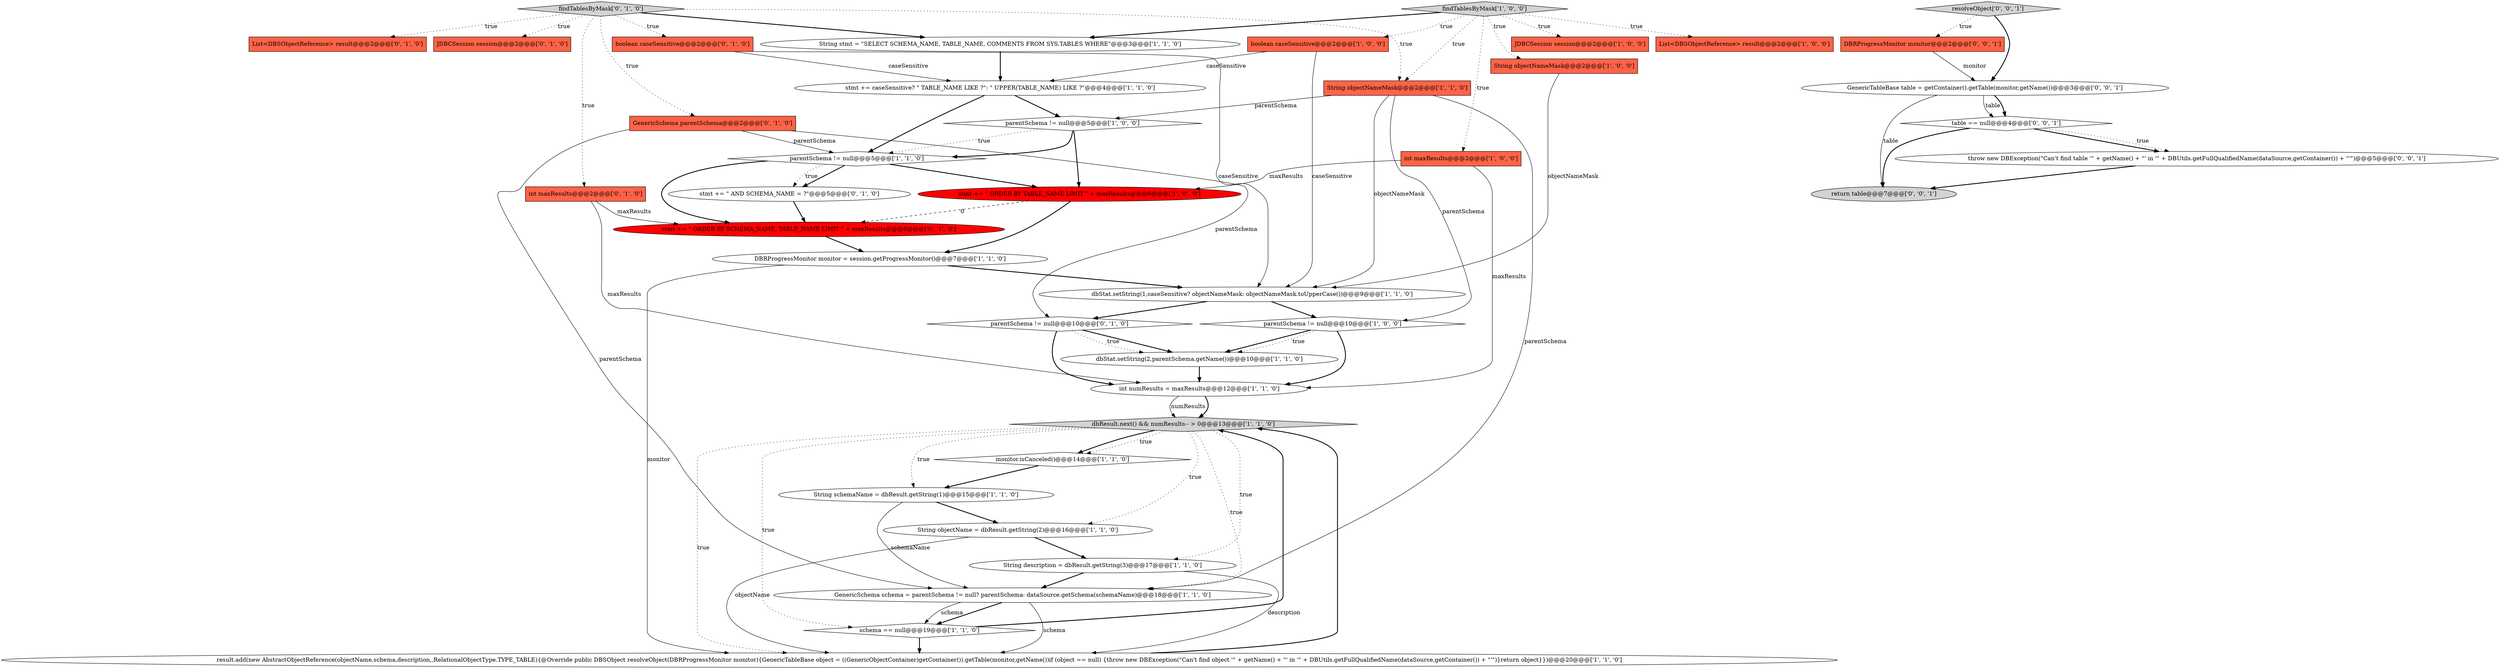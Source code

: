 digraph {
19 [style = filled, label = "findTablesByMask['1', '0', '0']", fillcolor = lightgray, shape = diamond image = "AAA0AAABBB1BBB"];
3 [style = filled, label = "dbStat.setString(1,caseSensitive? objectNameMask: objectNameMask.toUpperCase())@@@9@@@['1', '1', '0']", fillcolor = white, shape = ellipse image = "AAA0AAABBB1BBB"];
24 [style = filled, label = "String stmt = \"SELECT SCHEMA_NAME, TABLE_NAME, COMMENTS FROM SYS.TABLES WHERE\"@@@3@@@['1', '1', '0']", fillcolor = white, shape = ellipse image = "AAA0AAABBB1BBB"];
2 [style = filled, label = "parentSchema != null@@@5@@@['1', '1', '0']", fillcolor = white, shape = diamond image = "AAA0AAABBB1BBB"];
28 [style = filled, label = "stmt += \" AND SCHEMA_NAME = ?\"@@@5@@@['0', '1', '0']", fillcolor = white, shape = ellipse image = "AAA0AAABBB2BBB"];
37 [style = filled, label = "return table@@@7@@@['0', '0', '1']", fillcolor = lightgray, shape = ellipse image = "AAA0AAABBB3BBB"];
5 [style = filled, label = "parentSchema != null@@@10@@@['1', '0', '0']", fillcolor = white, shape = diamond image = "AAA0AAABBB1BBB"];
1 [style = filled, label = "int numResults = maxResults@@@12@@@['1', '1', '0']", fillcolor = white, shape = ellipse image = "AAA0AAABBB1BBB"];
18 [style = filled, label = "String objectNameMask@@@2@@@['1', '0', '0']", fillcolor = tomato, shape = box image = "AAA0AAABBB1BBB"];
29 [style = filled, label = "GenericSchema parentSchema@@@2@@@['0', '1', '0']", fillcolor = tomato, shape = box image = "AAA0AAABBB2BBB"];
0 [style = filled, label = "parentSchema != null@@@5@@@['1', '0', '0']", fillcolor = white, shape = diamond image = "AAA0AAABBB1BBB"];
39 [style = filled, label = "DBRProgressMonitor monitor@@@2@@@['0', '0', '1']", fillcolor = tomato, shape = box image = "AAA0AAABBB3BBB"];
16 [style = filled, label = "int maxResults@@@2@@@['1', '0', '0']", fillcolor = tomato, shape = box image = "AAA0AAABBB1BBB"];
26 [style = filled, label = "List<DBSObjectReference> result@@@2@@@['0', '1', '0']", fillcolor = tomato, shape = box image = "AAA0AAABBB2BBB"];
11 [style = filled, label = "JDBCSession session@@@2@@@['1', '0', '0']", fillcolor = tomato, shape = box image = "AAA0AAABBB1BBB"];
17 [style = filled, label = "String description = dbResult.getString(3)@@@17@@@['1', '1', '0']", fillcolor = white, shape = ellipse image = "AAA0AAABBB1BBB"];
31 [style = filled, label = "findTablesByMask['0', '1', '0']", fillcolor = lightgray, shape = diamond image = "AAA0AAABBB2BBB"];
9 [style = filled, label = "result.add(new AbstractObjectReference(objectName,schema,description,,RelationalObjectType.TYPE_TABLE){@Override public DBSObject resolveObject(DBRProgressMonitor monitor){GenericTableBase object = ((GenericObjectContainer)getContainer()).getTable(monitor,getName())if (object == null) {throw new DBException(\"Can't find object '\" + getName() + \"' in '\" + DBUtils.getFullQualifiedName(dataSource,getContainer()) + \"'\")}return object}})@@@20@@@['1', '1', '0']", fillcolor = white, shape = ellipse image = "AAA0AAABBB1BBB"];
25 [style = filled, label = "boolean caseSensitive@@@2@@@['0', '1', '0']", fillcolor = tomato, shape = box image = "AAA0AAABBB2BBB"];
4 [style = filled, label = "DBRProgressMonitor monitor = session.getProgressMonitor()@@@7@@@['1', '1', '0']", fillcolor = white, shape = ellipse image = "AAA0AAABBB1BBB"];
32 [style = filled, label = "stmt += \" ORDER BY SCHEMA_NAME, TABLE_NAME LIMIT \" + maxResults@@@6@@@['0', '1', '0']", fillcolor = red, shape = ellipse image = "AAA1AAABBB2BBB"];
15 [style = filled, label = "List<DBSObjectReference> result@@@2@@@['1', '0', '0']", fillcolor = tomato, shape = box image = "AAA0AAABBB1BBB"];
8 [style = filled, label = "schema == null@@@19@@@['1', '1', '0']", fillcolor = white, shape = diamond image = "AAA0AAABBB1BBB"];
34 [style = filled, label = "table == null@@@4@@@['0', '0', '1']", fillcolor = white, shape = diamond image = "AAA0AAABBB3BBB"];
27 [style = filled, label = "int maxResults@@@2@@@['0', '1', '0']", fillcolor = tomato, shape = box image = "AAA0AAABBB2BBB"];
7 [style = filled, label = "stmt += caseSensitive? \" TABLE_NAME LIKE ?\": \" UPPER(TABLE_NAME) LIKE ?\"@@@4@@@['1', '1', '0']", fillcolor = white, shape = ellipse image = "AAA0AAABBB1BBB"];
20 [style = filled, label = "monitor.isCanceled()@@@14@@@['1', '1', '0']", fillcolor = white, shape = diamond image = "AAA0AAABBB1BBB"];
36 [style = filled, label = "GenericTableBase table = getContainer().getTable(monitor,getName())@@@3@@@['0', '0', '1']", fillcolor = white, shape = ellipse image = "AAA0AAABBB3BBB"];
23 [style = filled, label = "String objectNameMask@@@2@@@['1', '1', '0']", fillcolor = tomato, shape = box image = "AAA0AAABBB1BBB"];
35 [style = filled, label = "throw new DBException(\"Can't find table '\" + getName() + \"' in '\" + DBUtils.getFullQualifiedName(dataSource,getContainer()) + \"'\")@@@5@@@['0', '0', '1']", fillcolor = white, shape = ellipse image = "AAA0AAABBB3BBB"];
13 [style = filled, label = "stmt += \" ORDER BY TABLE_NAME LIMIT \" + maxResults@@@6@@@['1', '0', '0']", fillcolor = red, shape = ellipse image = "AAA1AAABBB1BBB"];
30 [style = filled, label = "parentSchema != null@@@10@@@['0', '1', '0']", fillcolor = white, shape = diamond image = "AAA0AAABBB2BBB"];
6 [style = filled, label = "dbResult.next() && numResults-- > 0@@@13@@@['1', '1', '0']", fillcolor = lightgray, shape = diamond image = "AAA0AAABBB1BBB"];
12 [style = filled, label = "String schemaName = dbResult.getString(1)@@@15@@@['1', '1', '0']", fillcolor = white, shape = ellipse image = "AAA0AAABBB1BBB"];
38 [style = filled, label = "resolveObject['0', '0', '1']", fillcolor = lightgray, shape = diamond image = "AAA0AAABBB3BBB"];
14 [style = filled, label = "String objectName = dbResult.getString(2)@@@16@@@['1', '1', '0']", fillcolor = white, shape = ellipse image = "AAA0AAABBB1BBB"];
21 [style = filled, label = "GenericSchema schema = parentSchema != null? parentSchema: dataSource.getSchema(schemaName)@@@18@@@['1', '1', '0']", fillcolor = white, shape = ellipse image = "AAA0AAABBB1BBB"];
33 [style = filled, label = "JDBCSession session@@@2@@@['0', '1', '0']", fillcolor = tomato, shape = box image = "AAA0AAABBB2BBB"];
22 [style = filled, label = "boolean caseSensitive@@@2@@@['1', '0', '0']", fillcolor = tomato, shape = box image = "AAA0AAABBB1BBB"];
10 [style = filled, label = "dbStat.setString(2,parentSchema.getName())@@@10@@@['1', '1', '0']", fillcolor = white, shape = ellipse image = "AAA0AAABBB1BBB"];
4->9 [style = solid, label="monitor"];
0->13 [style = bold, label=""];
36->37 [style = solid, label="table"];
38->39 [style = dotted, label="true"];
21->8 [style = bold, label=""];
14->17 [style = bold, label=""];
8->6 [style = bold, label=""];
22->3 [style = solid, label="caseSensitive"];
27->32 [style = solid, label="maxResults"];
9->6 [style = bold, label=""];
19->24 [style = bold, label=""];
3->5 [style = bold, label=""];
16->1 [style = solid, label="maxResults"];
35->37 [style = bold, label=""];
19->11 [style = dotted, label="true"];
31->27 [style = dotted, label="true"];
32->4 [style = bold, label=""];
2->32 [style = bold, label=""];
23->0 [style = solid, label="parentSchema"];
22->7 [style = solid, label="caseSensitive"];
3->30 [style = bold, label=""];
17->21 [style = bold, label=""];
2->28 [style = bold, label=""];
12->21 [style = solid, label="schemaName"];
39->36 [style = solid, label="monitor"];
36->34 [style = solid, label="table"];
4->3 [style = bold, label=""];
5->10 [style = bold, label=""];
31->25 [style = dotted, label="true"];
23->5 [style = solid, label="parentSchema"];
25->7 [style = solid, label="caseSensitive"];
25->3 [style = solid, label="caseSensitive"];
7->0 [style = bold, label=""];
2->28 [style = dotted, label="true"];
31->33 [style = dotted, label="true"];
6->20 [style = dotted, label="true"];
13->32 [style = dashed, label="0"];
5->1 [style = bold, label=""];
6->14 [style = dotted, label="true"];
7->2 [style = bold, label=""];
31->23 [style = dotted, label="true"];
19->22 [style = dotted, label="true"];
12->14 [style = bold, label=""];
30->10 [style = bold, label=""];
6->12 [style = dotted, label="true"];
34->35 [style = bold, label=""];
31->29 [style = dotted, label="true"];
24->7 [style = bold, label=""];
10->1 [style = bold, label=""];
21->8 [style = solid, label="schema"];
16->13 [style = solid, label="maxResults"];
30->10 [style = dotted, label="true"];
5->10 [style = dotted, label="true"];
31->24 [style = bold, label=""];
19->18 [style = dotted, label="true"];
19->15 [style = dotted, label="true"];
28->32 [style = bold, label=""];
14->9 [style = solid, label="objectName"];
6->20 [style = bold, label=""];
29->30 [style = solid, label="parentSchema"];
1->6 [style = bold, label=""];
6->9 [style = dotted, label="true"];
34->35 [style = dotted, label="true"];
6->8 [style = dotted, label="true"];
27->1 [style = solid, label="maxResults"];
17->9 [style = solid, label="description"];
6->21 [style = dotted, label="true"];
36->34 [style = bold, label=""];
23->3 [style = solid, label="objectNameMask"];
30->1 [style = bold, label=""];
0->2 [style = bold, label=""];
29->2 [style = solid, label="parentSchema"];
19->23 [style = dotted, label="true"];
38->36 [style = bold, label=""];
6->17 [style = dotted, label="true"];
2->13 [style = bold, label=""];
29->21 [style = solid, label="parentSchema"];
21->9 [style = solid, label="schema"];
34->37 [style = bold, label=""];
31->26 [style = dotted, label="true"];
20->12 [style = bold, label=""];
8->9 [style = bold, label=""];
19->16 [style = dotted, label="true"];
23->21 [style = solid, label="parentSchema"];
0->2 [style = dotted, label="true"];
18->3 [style = solid, label="objectNameMask"];
1->6 [style = solid, label="numResults"];
13->4 [style = bold, label=""];
}
